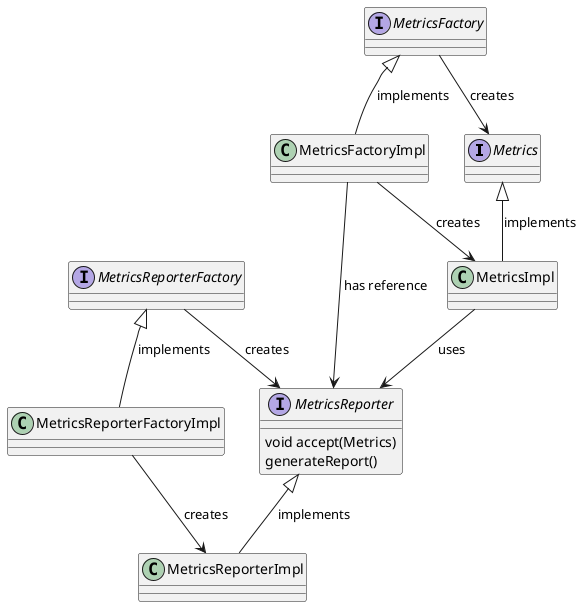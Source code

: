 @startuml

interface Metrics
interface MetricsFactory

interface MetricsReporter {
    void accept(Metrics)
    generateReport()
}

class MetricsImpl
class MetricsFactoryImpl
class MetricsReporterImpl
class MetricsReporterFactoryImpl

interface MetricsReporterFactory

MetricsReporterFactory --> MetricsReporter : creates

MetricsFactory --> Metrics : creates

Metrics <|-- MetricsImpl : implements
MetricsFactory <|-- MetricsFactoryImpl : implements
MetricsReporter <|-- MetricsReporterImpl : implements 
MetricsReporterFactory <|-- MetricsReporterFactoryImpl : implements

MetricsFactoryImpl --> MetricsImpl : creates
MetricsFactoryImpl --> MetricsReporter : has reference
MetricsReporterFactoryImpl --> MetricsReporterImpl : creates

MetricsImpl --> MetricsReporter : uses


@enduml